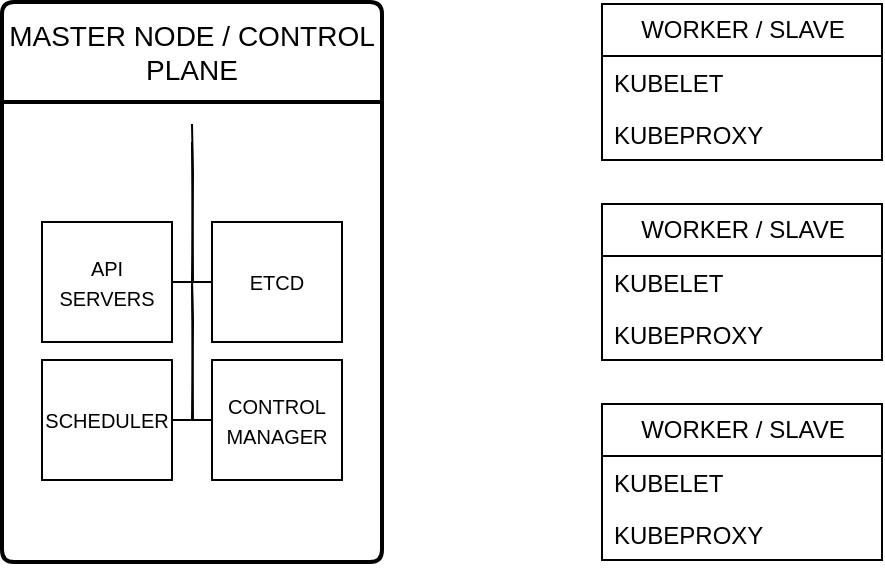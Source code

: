 <mxfile version="24.7.7">
  <diagram name="Page-1" id="zQReho6F0GisD9alQKol">
    <mxGraphModel dx="1650" dy="1516" grid="1" gridSize="10" guides="1" tooltips="1" connect="1" arrows="1" fold="1" page="0" pageScale="1" pageWidth="850" pageHeight="1100" math="0" shadow="0">
      <root>
        <mxCell id="0" />
        <mxCell id="1" parent="0" />
        <mxCell id="hKjXuKJLp3FPNeDqWuhd-15" value="WORKER / SLAVE" style="swimlane;fontStyle=0;childLayout=stackLayout;horizontal=1;startSize=26;fillColor=none;horizontalStack=0;resizeParent=1;resizeParentMax=0;resizeLast=0;collapsible=1;marginBottom=0;html=1;" vertex="1" parent="1">
          <mxGeometry x="240" y="-550" width="140" height="78" as="geometry" />
        </mxCell>
        <mxCell id="hKjXuKJLp3FPNeDqWuhd-16" value="KUBELET" style="text;strokeColor=none;fillColor=none;align=left;verticalAlign=top;spacingLeft=4;spacingRight=4;overflow=hidden;rotatable=0;points=[[0,0.5],[1,0.5]];portConstraint=eastwest;whiteSpace=wrap;html=1;" vertex="1" parent="hKjXuKJLp3FPNeDqWuhd-15">
          <mxGeometry y="26" width="140" height="26" as="geometry" />
        </mxCell>
        <mxCell id="hKjXuKJLp3FPNeDqWuhd-17" value="KUBEPROXY" style="text;strokeColor=none;fillColor=none;align=left;verticalAlign=top;spacingLeft=4;spacingRight=4;overflow=hidden;rotatable=0;points=[[0,0.5],[1,0.5]];portConstraint=eastwest;whiteSpace=wrap;html=1;" vertex="1" parent="hKjXuKJLp3FPNeDqWuhd-15">
          <mxGeometry y="52" width="140" height="26" as="geometry" />
        </mxCell>
        <mxCell id="hKjXuKJLp3FPNeDqWuhd-19" value="WORKER / SLAVE" style="swimlane;fontStyle=0;childLayout=stackLayout;horizontal=1;startSize=26;fillColor=none;horizontalStack=0;resizeParent=1;resizeParentMax=0;resizeLast=0;collapsible=1;marginBottom=0;html=1;" vertex="1" parent="1">
          <mxGeometry x="240" y="-450" width="140" height="78" as="geometry">
            <mxRectangle x="240" y="-450" width="110" height="30" as="alternateBounds" />
          </mxGeometry>
        </mxCell>
        <mxCell id="hKjXuKJLp3FPNeDqWuhd-20" value="KUBELET" style="text;strokeColor=none;fillColor=none;align=left;verticalAlign=top;spacingLeft=4;spacingRight=4;overflow=hidden;rotatable=0;points=[[0,0.5],[1,0.5]];portConstraint=eastwest;whiteSpace=wrap;html=1;" vertex="1" parent="hKjXuKJLp3FPNeDqWuhd-19">
          <mxGeometry y="26" width="140" height="26" as="geometry" />
        </mxCell>
        <mxCell id="hKjXuKJLp3FPNeDqWuhd-21" value="KUBEPROXY" style="text;strokeColor=none;fillColor=none;align=left;verticalAlign=top;spacingLeft=4;spacingRight=4;overflow=hidden;rotatable=0;points=[[0,0.5],[1,0.5]];portConstraint=eastwest;whiteSpace=wrap;html=1;" vertex="1" parent="hKjXuKJLp3FPNeDqWuhd-19">
          <mxGeometry y="52" width="140" height="26" as="geometry" />
        </mxCell>
        <mxCell id="hKjXuKJLp3FPNeDqWuhd-22" value="WORKER / SLAVE" style="swimlane;fontStyle=0;childLayout=stackLayout;horizontal=1;startSize=26;fillColor=none;horizontalStack=0;resizeParent=1;resizeParentMax=0;resizeLast=0;collapsible=1;marginBottom=0;html=1;" vertex="1" parent="1">
          <mxGeometry x="240" y="-350" width="140" height="78" as="geometry" />
        </mxCell>
        <mxCell id="hKjXuKJLp3FPNeDqWuhd-23" value="KUBELET" style="text;strokeColor=none;fillColor=none;align=left;verticalAlign=top;spacingLeft=4;spacingRight=4;overflow=hidden;rotatable=0;points=[[0,0.5],[1,0.5]];portConstraint=eastwest;whiteSpace=wrap;html=1;" vertex="1" parent="hKjXuKJLp3FPNeDqWuhd-22">
          <mxGeometry y="26" width="140" height="26" as="geometry" />
        </mxCell>
        <mxCell id="hKjXuKJLp3FPNeDqWuhd-24" value="KUBEPROXY" style="text;strokeColor=none;fillColor=none;align=left;verticalAlign=top;spacingLeft=4;spacingRight=4;overflow=hidden;rotatable=0;points=[[0,0.5],[1,0.5]];portConstraint=eastwest;whiteSpace=wrap;html=1;" vertex="1" parent="hKjXuKJLp3FPNeDqWuhd-22">
          <mxGeometry y="52" width="140" height="26" as="geometry" />
        </mxCell>
        <mxCell id="hKjXuKJLp3FPNeDqWuhd-25" value="MASTER NODE / CONTROL PLANE" style="swimlane;childLayout=stackLayout;horizontal=1;startSize=50;horizontalStack=0;rounded=1;fontSize=14;fontStyle=0;strokeWidth=2;resizeParent=0;resizeLast=1;shadow=0;dashed=0;align=center;arcSize=4;whiteSpace=wrap;html=1;" vertex="1" parent="1">
          <mxGeometry x="-60" y="-551" width="190" height="280" as="geometry" />
        </mxCell>
        <mxCell id="hKjXuKJLp3FPNeDqWuhd-35" value="" style="edgeStyle=orthogonalEdgeStyle;sourcePerimeterSpacing=0;targetPerimeterSpacing=0;startArrow=none;endArrow=none;rounded=0;targetPortConstraint=eastwest;sourcePortConstraint=northsouth;curved=0;rounded=0;fontSize=12;startSize=8;endSize=8;" edge="1" target="hKjXuKJLp3FPNeDqWuhd-37" parent="1">
          <mxGeometry relative="1" as="geometry">
            <mxPoint x="35" y="-481" as="sourcePoint" />
          </mxGeometry>
        </mxCell>
        <mxCell id="hKjXuKJLp3FPNeDqWuhd-36" value="" style="edgeStyle=orthogonalEdgeStyle;sourcePerimeterSpacing=0;targetPerimeterSpacing=0;startArrow=none;endArrow=none;rounded=0;targetPortConstraint=eastwest;sourcePortConstraint=northsouth;curved=0;rounded=0;fontSize=12;startSize=8;endSize=8;" edge="1" target="hKjXuKJLp3FPNeDqWuhd-38" parent="1">
          <mxGeometry relative="1" as="geometry">
            <mxPoint x="35" y="-490" as="sourcePoint" />
          </mxGeometry>
        </mxCell>
        <mxCell id="hKjXuKJLp3FPNeDqWuhd-37" value="&lt;font style=&quot;font-size: 10px;&quot;&gt;API SERVERS&lt;/font&gt;" style="whiteSpace=wrap;html=1;align=center;verticalAlign=middle;treeFolding=1;treeMoving=1;" vertex="1" parent="1">
          <mxGeometry x="-40" y="-441" width="65" height="60" as="geometry" />
        </mxCell>
        <mxCell id="hKjXuKJLp3FPNeDqWuhd-38" value="&lt;font style=&quot;font-size: 10px;&quot;&gt;ETCD&lt;/font&gt;" style="whiteSpace=wrap;html=1;align=center;verticalAlign=middle;treeFolding=1;treeMoving=1;" vertex="1" parent="1">
          <mxGeometry x="45" y="-441" width="65" height="60" as="geometry" />
        </mxCell>
        <mxCell id="hKjXuKJLp3FPNeDqWuhd-43" value="" style="edgeStyle=orthogonalEdgeStyle;sourcePerimeterSpacing=0;targetPerimeterSpacing=0;startArrow=none;endArrow=none;rounded=0;targetPortConstraint=eastwest;sourcePortConstraint=northsouth;curved=0;rounded=0;fontSize=12;startSize=8;endSize=8;" edge="1" target="hKjXuKJLp3FPNeDqWuhd-45" parent="1">
          <mxGeometry relative="1" as="geometry">
            <mxPoint x="35" y="-412" as="sourcePoint" />
          </mxGeometry>
        </mxCell>
        <mxCell id="hKjXuKJLp3FPNeDqWuhd-44" value="" style="edgeStyle=orthogonalEdgeStyle;sourcePerimeterSpacing=0;targetPerimeterSpacing=0;startArrow=none;endArrow=none;rounded=0;targetPortConstraint=eastwest;sourcePortConstraint=northsouth;curved=0;rounded=0;fontSize=12;startSize=8;endSize=8;" edge="1" target="hKjXuKJLp3FPNeDqWuhd-46" parent="1">
          <mxGeometry relative="1" as="geometry">
            <mxPoint x="35" y="-412" as="sourcePoint" />
          </mxGeometry>
        </mxCell>
        <mxCell id="hKjXuKJLp3FPNeDqWuhd-45" value="&lt;p style=&quot;line-height: 120%;&quot;&gt;&lt;font style=&quot;font-size: 10px;&quot;&gt;SCHEDULER&lt;/font&gt;&lt;/p&gt;" style="whiteSpace=wrap;html=1;align=center;verticalAlign=middle;treeFolding=1;treeMoving=1;" vertex="1" parent="1">
          <mxGeometry x="-40" y="-372" width="65" height="60" as="geometry" />
        </mxCell>
        <mxCell id="hKjXuKJLp3FPNeDqWuhd-46" value="&lt;font style=&quot;font-size: 10px;&quot;&gt;CONTROL MANAGER&lt;/font&gt;" style="whiteSpace=wrap;html=1;align=center;verticalAlign=middle;treeFolding=1;treeMoving=1;" vertex="1" parent="1">
          <mxGeometry x="45" y="-372" width="65" height="60" as="geometry" />
        </mxCell>
      </root>
    </mxGraphModel>
  </diagram>
</mxfile>
